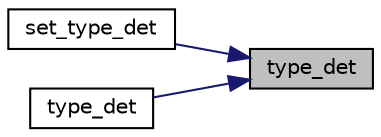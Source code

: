 digraph "type_det"
{
 // LATEX_PDF_SIZE
  edge [fontname="Helvetica",fontsize="10",labelfontname="Helvetica",labelfontsize="10"];
  node [fontname="Helvetica",fontsize="10",shape=record];
  rankdir="RL";
  Node1 [label="type_det",height=0.2,width=0.4,color="black", fillcolor="grey75", style="filled", fontcolor="black",tooltip=" "];
  Node1 -> Node2 [dir="back",color="midnightblue",fontsize="10",style="solid",fontname="Helvetica"];
  Node2 [label="set_type_det",height=0.2,width=0.4,color="black", fillcolor="white", style="filled",URL="$utils_8hpp.html#ace04ea2599cbee5c4da4e0f6a401470c",tooltip=" "];
  Node1 -> Node3 [dir="back",color="midnightblue",fontsize="10",style="solid",fontname="Helvetica"];
  Node3 [label="type_det",height=0.2,width=0.4,color="black", fillcolor="white", style="filled",URL="$utils_8hpp.html#aedd370e04965d1b6a467bf73fa024160",tooltip=" "];
}
